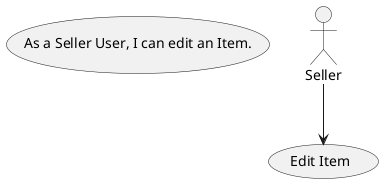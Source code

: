@startuml
top to bottom direction
usecase UC4 as "
    As a Seller User, I can edit an Item.
"
actor Seller
Seller --> (Edit Item)
@enduml
